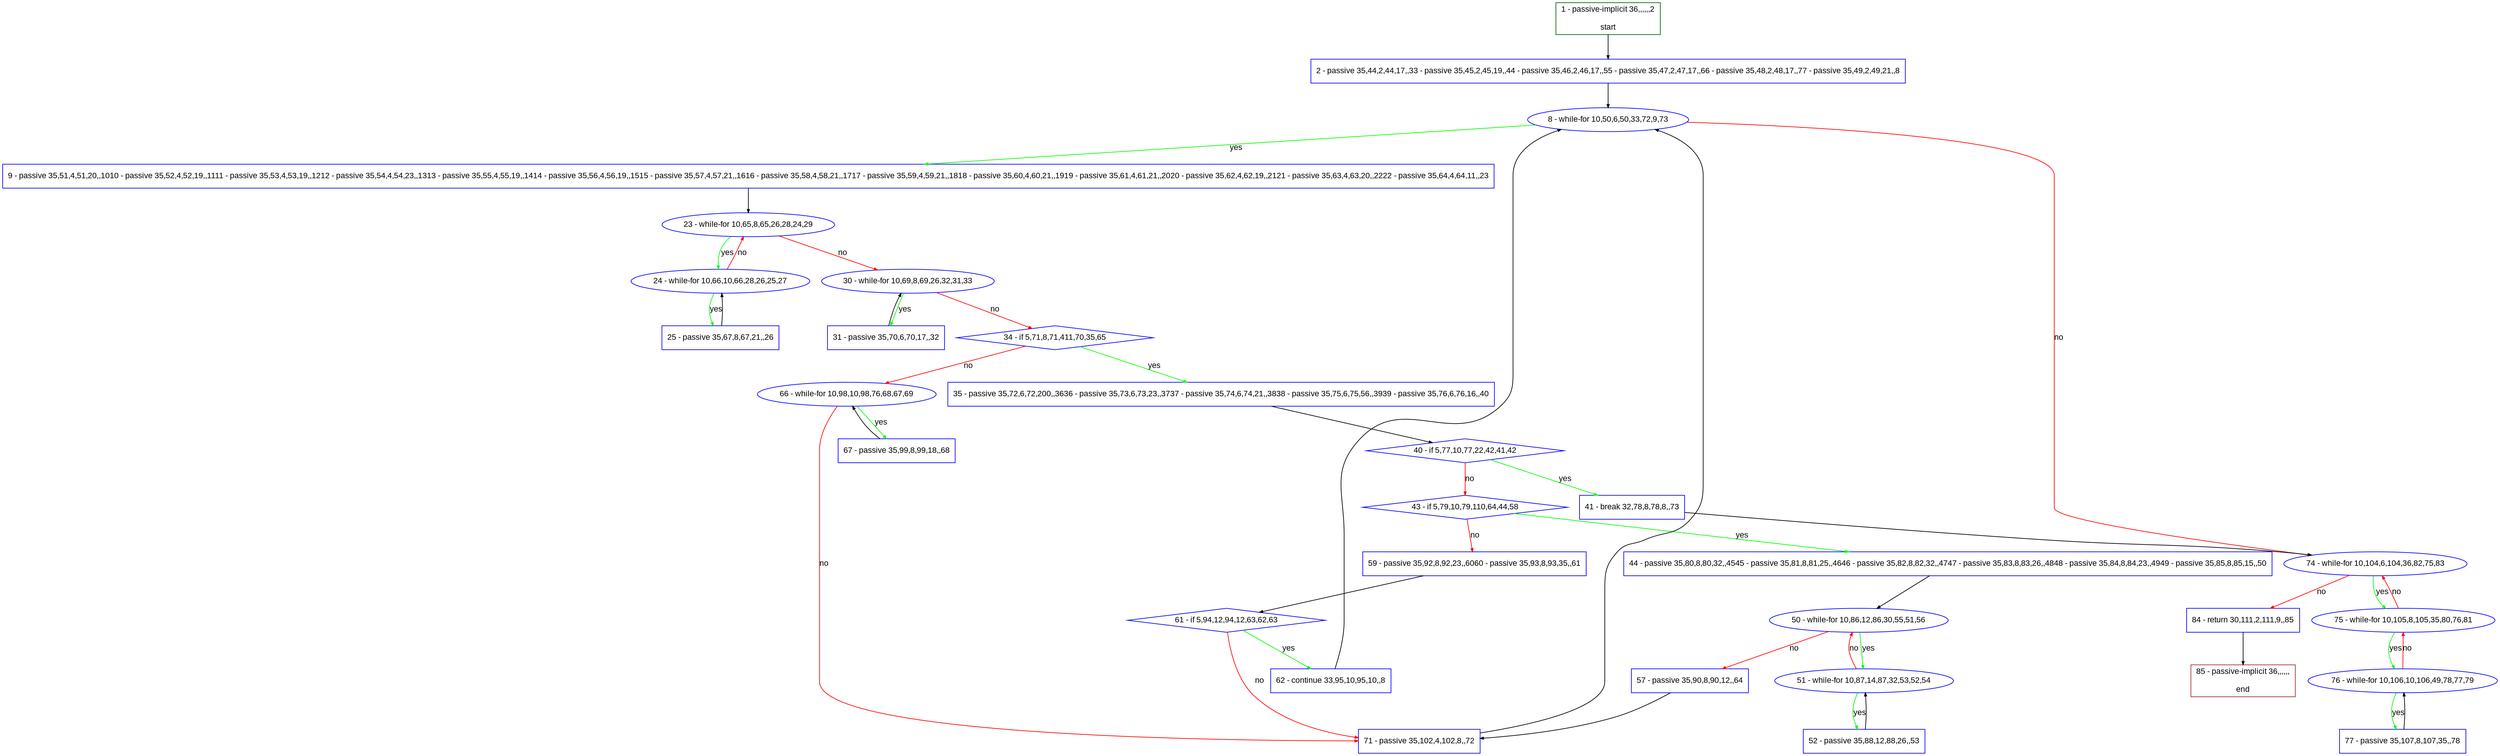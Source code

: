 digraph "" {
  graph [pack="true", label="", fontsize="12", packmode="clust", fontname="Arial", fillcolor="#FFFFCC", bgcolor="white", style="rounded,filled", compound="true"];
  node [node_initialized="no", label="", color="grey", fontsize="12", fillcolor="white", fontname="Arial", style="filled", shape="rectangle", compound="true", fixedsize="false"];
  edge [fontcolor="black", arrowhead="normal", arrowtail="none", arrowsize="0.5", ltail="", label="", color="black", fontsize="12", lhead="", fontname="Arial", dir="forward", compound="true"];
  __N1 [label="2 - passive 35,44,2,44,17,,33 - passive 35,45,2,45,19,,44 - passive 35,46,2,46,17,,55 - passive 35,47,2,47,17,,66 - passive 35,48,2,48,17,,77 - passive 35,49,2,49,21,,8", color="#0000ff", fillcolor="#ffffff", style="filled", shape="box"];
  __N2 [label="1 - passive-implicit 36,,,,,,2\n\nstart", color="#006400", fillcolor="#ffffff", style="filled", shape="box"];
  __N3 [label="8 - while-for 10,50,6,50,33,72,9,73", color="#0000ff", fillcolor="#ffffff", style="filled", shape="oval"];
  __N4 [label="9 - passive 35,51,4,51,20,,1010 - passive 35,52,4,52,19,,1111 - passive 35,53,4,53,19,,1212 - passive 35,54,4,54,23,,1313 - passive 35,55,4,55,19,,1414 - passive 35,56,4,56,19,,1515 - passive 35,57,4,57,21,,1616 - passive 35,58,4,58,21,,1717 - passive 35,59,4,59,21,,1818 - passive 35,60,4,60,21,,1919 - passive 35,61,4,61,21,,2020 - passive 35,62,4,62,19,,2121 - passive 35,63,4,63,20,,2222 - passive 35,64,4,64,11,,23", color="#0000ff", fillcolor="#ffffff", style="filled", shape="box"];
  __N5 [label="74 - while-for 10,104,6,104,36,82,75,83", color="#0000ff", fillcolor="#ffffff", style="filled", shape="oval"];
  __N6 [label="23 - while-for 10,65,8,65,26,28,24,29", color="#0000ff", fillcolor="#ffffff", style="filled", shape="oval"];
  __N7 [label="24 - while-for 10,66,10,66,28,26,25,27", color="#0000ff", fillcolor="#ffffff", style="filled", shape="oval"];
  __N8 [label="30 - while-for 10,69,8,69,26,32,31,33", color="#0000ff", fillcolor="#ffffff", style="filled", shape="oval"];
  __N9 [label="25 - passive 35,67,8,67,21,,26", color="#0000ff", fillcolor="#ffffff", style="filled", shape="box"];
  __N10 [label="31 - passive 35,70,6,70,17,,32", color="#0000ff", fillcolor="#ffffff", style="filled", shape="box"];
  __N11 [label="34 - if 5,71,8,71,411,70,35,65", color="#0000ff", fillcolor="#ffffff", style="filled", shape="diamond"];
  __N12 [label="35 - passive 35,72,6,72,200,,3636 - passive 35,73,6,73,23,,3737 - passive 35,74,6,74,21,,3838 - passive 35,75,6,75,56,,3939 - passive 35,76,6,76,16,,40", color="#0000ff", fillcolor="#ffffff", style="filled", shape="box"];
  __N13 [label="66 - while-for 10,98,10,98,76,68,67,69", color="#0000ff", fillcolor="#ffffff", style="filled", shape="oval"];
  __N14 [label="40 - if 5,77,10,77,22,42,41,42", color="#0000ff", fillcolor="#ffffff", style="filled", shape="diamond"];
  __N15 [label="41 - break 32,78,8,78,8,,73", color="#0000ff", fillcolor="#ffffff", style="filled", shape="box"];
  __N16 [label="43 - if 5,79,10,79,110,64,44,58", color="#0000ff", fillcolor="#ffffff", style="filled", shape="diamond"];
  __N17 [label="44 - passive 35,80,8,80,32,,4545 - passive 35,81,8,81,25,,4646 - passive 35,82,8,82,32,,4747 - passive 35,83,8,83,26,,4848 - passive 35,84,8,84,23,,4949 - passive 35,85,8,85,15,,50", color="#0000ff", fillcolor="#ffffff", style="filled", shape="box"];
  __N18 [label="59 - passive 35,92,8,92,23,,6060 - passive 35,93,8,93,35,,61", color="#0000ff", fillcolor="#ffffff", style="filled", shape="box"];
  __N19 [label="50 - while-for 10,86,12,86,30,55,51,56", color="#0000ff", fillcolor="#ffffff", style="filled", shape="oval"];
  __N20 [label="51 - while-for 10,87,14,87,32,53,52,54", color="#0000ff", fillcolor="#ffffff", style="filled", shape="oval"];
  __N21 [label="57 - passive 35,90,8,90,12,,64", color="#0000ff", fillcolor="#ffffff", style="filled", shape="box"];
  __N22 [label="52 - passive 35,88,12,88,26,,53", color="#0000ff", fillcolor="#ffffff", style="filled", shape="box"];
  __N23 [label="71 - passive 35,102,4,102,8,,72", color="#0000ff", fillcolor="#ffffff", style="filled", shape="box"];
  __N24 [label="61 - if 5,94,12,94,12,63,62,63", color="#0000ff", fillcolor="#ffffff", style="filled", shape="diamond"];
  __N25 [label="62 - continue 33,95,10,95,10,,8", color="#0000ff", fillcolor="#ffffff", style="filled", shape="box"];
  __N26 [label="67 - passive 35,99,8,99,18,,68", color="#0000ff", fillcolor="#ffffff", style="filled", shape="box"];
  __N27 [label="75 - while-for 10,105,8,105,35,80,76,81", color="#0000ff", fillcolor="#ffffff", style="filled", shape="oval"];
  __N28 [label="84 - return 30,111,2,111,9,,85", color="#0000ff", fillcolor="#ffffff", style="filled", shape="box"];
  __N29 [label="76 - while-for 10,106,10,106,49,78,77,79", color="#0000ff", fillcolor="#ffffff", style="filled", shape="oval"];
  __N30 [label="77 - passive 35,107,8,107,35,,78", color="#0000ff", fillcolor="#ffffff", style="filled", shape="box"];
  __N31 [label="85 - passive-implicit 36,,,,,,\n\nend", color="#a52a2a", fillcolor="#ffffff", style="filled", shape="box"];
  __N2 -> __N1 [arrowhead="normal", arrowtail="none", color="#000000", label="", dir="forward"];
  __N1 -> __N3 [arrowhead="normal", arrowtail="none", color="#000000", label="", dir="forward"];
  __N3 -> __N4 [arrowhead="normal", arrowtail="none", color="#00ff00", label="yes", dir="forward"];
  __N3 -> __N5 [arrowhead="normal", arrowtail="none", color="#ff0000", label="no", dir="forward"];
  __N4 -> __N6 [arrowhead="normal", arrowtail="none", color="#000000", label="", dir="forward"];
  __N6 -> __N7 [arrowhead="normal", arrowtail="none", color="#00ff00", label="yes", dir="forward"];
  __N7 -> __N6 [arrowhead="normal", arrowtail="none", color="#ff0000", label="no", dir="forward"];
  __N6 -> __N8 [arrowhead="normal", arrowtail="none", color="#ff0000", label="no", dir="forward"];
  __N7 -> __N9 [arrowhead="normal", arrowtail="none", color="#00ff00", label="yes", dir="forward"];
  __N9 -> __N7 [arrowhead="normal", arrowtail="none", color="#000000", label="", dir="forward"];
  __N8 -> __N10 [arrowhead="normal", arrowtail="none", color="#00ff00", label="yes", dir="forward"];
  __N10 -> __N8 [arrowhead="normal", arrowtail="none", color="#000000", label="", dir="forward"];
  __N8 -> __N11 [arrowhead="normal", arrowtail="none", color="#ff0000", label="no", dir="forward"];
  __N11 -> __N12 [arrowhead="normal", arrowtail="none", color="#00ff00", label="yes", dir="forward"];
  __N11 -> __N13 [arrowhead="normal", arrowtail="none", color="#ff0000", label="no", dir="forward"];
  __N12 -> __N14 [arrowhead="normal", arrowtail="none", color="#000000", label="", dir="forward"];
  __N14 -> __N15 [arrowhead="normal", arrowtail="none", color="#00ff00", label="yes", dir="forward"];
  __N14 -> __N16 [arrowhead="normal", arrowtail="none", color="#ff0000", label="no", dir="forward"];
  __N15 -> __N5 [arrowhead="normal", arrowtail="none", color="#000000", label="", dir="forward"];
  __N16 -> __N17 [arrowhead="normal", arrowtail="none", color="#00ff00", label="yes", dir="forward"];
  __N16 -> __N18 [arrowhead="normal", arrowtail="none", color="#ff0000", label="no", dir="forward"];
  __N17 -> __N19 [arrowhead="normal", arrowtail="none", color="#000000", label="", dir="forward"];
  __N19 -> __N20 [arrowhead="normal", arrowtail="none", color="#00ff00", label="yes", dir="forward"];
  __N20 -> __N19 [arrowhead="normal", arrowtail="none", color="#ff0000", label="no", dir="forward"];
  __N19 -> __N21 [arrowhead="normal", arrowtail="none", color="#ff0000", label="no", dir="forward"];
  __N20 -> __N22 [arrowhead="normal", arrowtail="none", color="#00ff00", label="yes", dir="forward"];
  __N22 -> __N20 [arrowhead="normal", arrowtail="none", color="#000000", label="", dir="forward"];
  __N21 -> __N23 [arrowhead="normal", arrowtail="none", color="#000000", label="", dir="forward"];
  __N18 -> __N24 [arrowhead="normal", arrowtail="none", color="#000000", label="", dir="forward"];
  __N24 -> __N25 [arrowhead="normal", arrowtail="none", color="#00ff00", label="yes", dir="forward"];
  __N24 -> __N23 [arrowhead="normal", arrowtail="none", color="#ff0000", label="no", dir="forward"];
  __N25 -> __N3 [arrowhead="normal", arrowtail="none", color="#000000", label="", dir="forward"];
  __N13 -> __N26 [arrowhead="normal", arrowtail="none", color="#00ff00", label="yes", dir="forward"];
  __N26 -> __N13 [arrowhead="normal", arrowtail="none", color="#000000", label="", dir="forward"];
  __N13 -> __N23 [arrowhead="normal", arrowtail="none", color="#ff0000", label="no", dir="forward"];
  __N23 -> __N3 [arrowhead="normal", arrowtail="none", color="#000000", label="", dir="forward"];
  __N5 -> __N27 [arrowhead="normal", arrowtail="none", color="#00ff00", label="yes", dir="forward"];
  __N27 -> __N5 [arrowhead="normal", arrowtail="none", color="#ff0000", label="no", dir="forward"];
  __N5 -> __N28 [arrowhead="normal", arrowtail="none", color="#ff0000", label="no", dir="forward"];
  __N27 -> __N29 [arrowhead="normal", arrowtail="none", color="#00ff00", label="yes", dir="forward"];
  __N29 -> __N27 [arrowhead="normal", arrowtail="none", color="#ff0000", label="no", dir="forward"];
  __N29 -> __N30 [arrowhead="normal", arrowtail="none", color="#00ff00", label="yes", dir="forward"];
  __N30 -> __N29 [arrowhead="normal", arrowtail="none", color="#000000", label="", dir="forward"];
  __N28 -> __N31 [arrowhead="normal", arrowtail="none", color="#000000", label="", dir="forward"];
}
